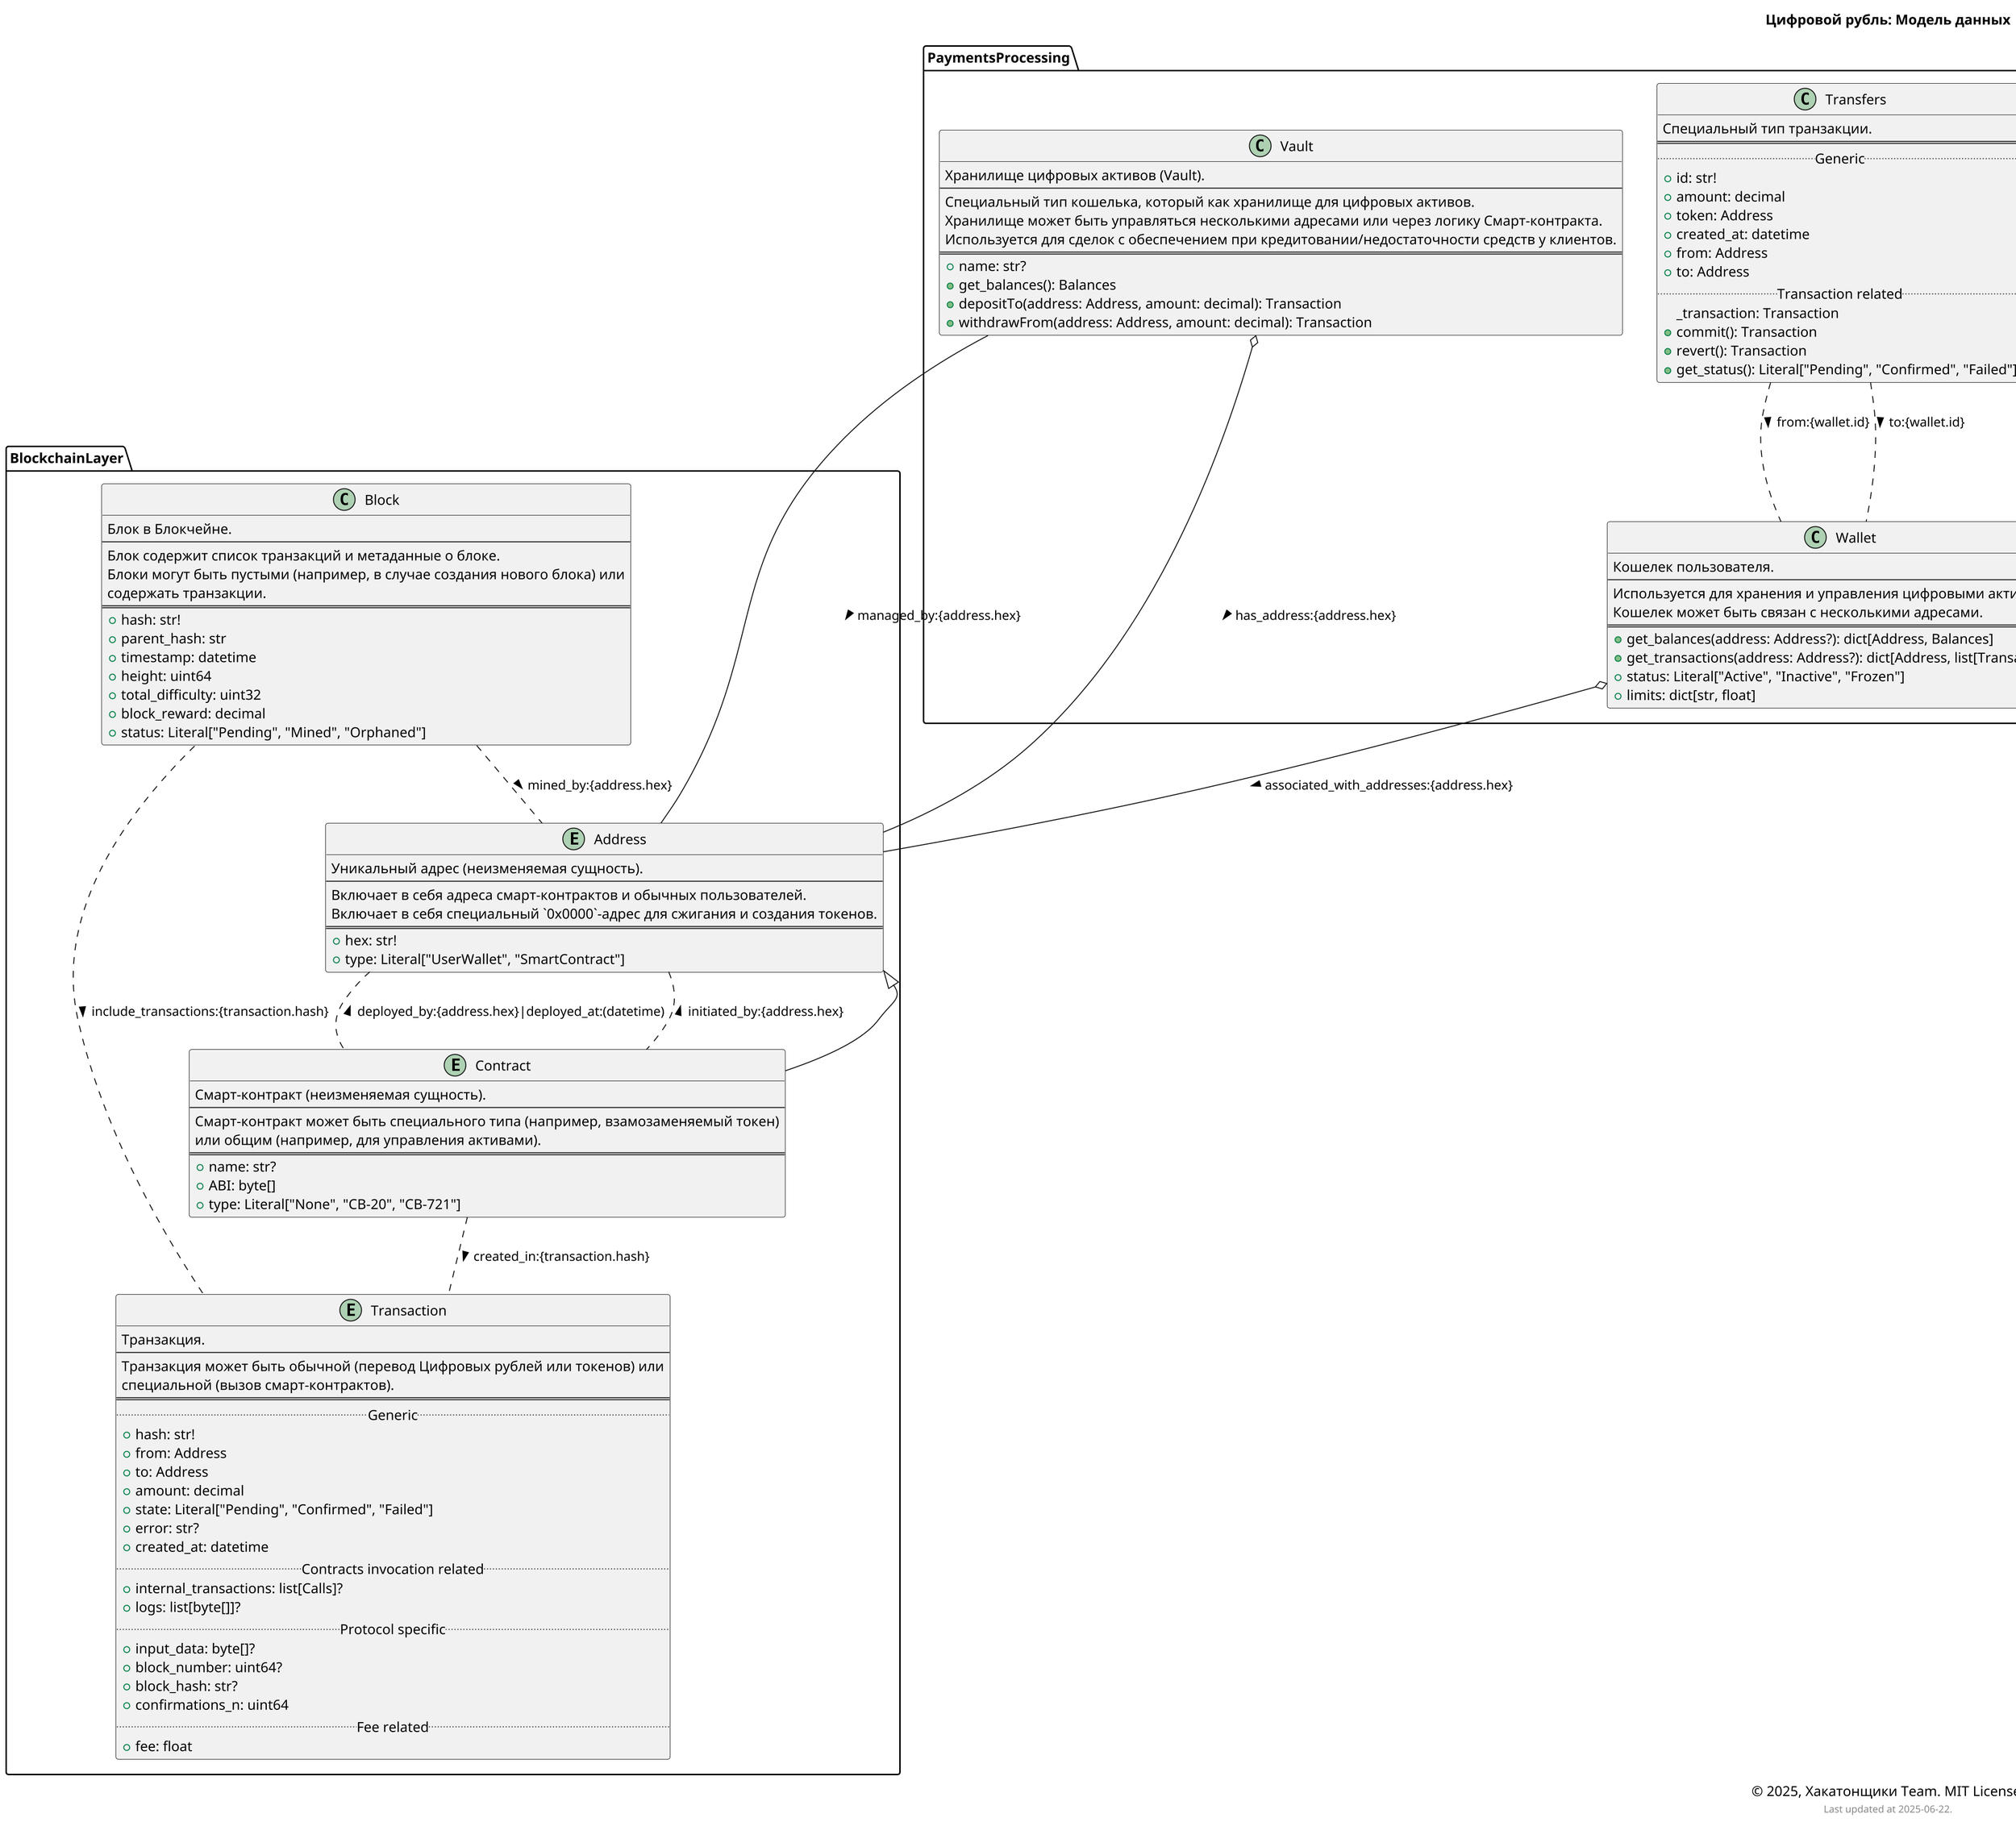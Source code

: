@startuml
title "Цифровой рубль: Модель данных"
caption © 2025, Хакатонщики Team. MIT License.
footer Last updated at 2025-06-22.
scale 2

namespace BlockchainLayer {

    entity Address {
        Уникальный адрес (неизменяемая сущность).
        --
        Включает в себя адреса смарт-контрактов и обычных пользователей.
        Включает в себя специальный `0x0000`-адрес для сжигания и создания токенов.
        ==
        +hex: str!
        +type: Literal["UserWallet", "SmartContract"]
    }

    entity Transaction {
        Транзакция.
        --
        Транзакция может быть обычной (перевод Цифровых рублей или токенов) или 
        специальной (вызов смарт-контрактов).
        ==
        .. Generic ..
        +hash: str!
        +from: Address
        +to: Address
        +amount: decimal
        +state: Literal["Pending", "Confirmed", "Failed"]
        +error: str?
        +created_at: datetime
        .. Contracts invocation related ..
        +internal_transactions: list[Calls]?
        +logs: list[byte[]]?
        .. Protocol specific ..
        +input_data: byte[]?
        +block_number: uint64?
        +block_hash: str?
        +confirmations_n: uint64
        .. Fee related ..
        +fee: float
    }


    entity Contract {
        Смарт-контракт (неизменяемая сущность).
        --
        Смарт-контракт может быть специального типа (например, взамозаменяемый токен) 
        или общим (например, для управления активами).
        ==
        +name: str?
        +ABI: byte[]
        +type: Literal["None", "CB-20", "CB-721"]
    }
    Address <|-- Contract
    Address .. Contract : < deployed_by:{address.hex}|deployed_at:(datetime)
    Address .. Contract : < initiated_by:{address.hex}
    Contract .. Transaction : > created_in:{transaction.hash}


    class Block {
        Блок в Блокчейне.
        --
        Блок содержит список транзакций и метаданные о блоке.
        Блоки могут быть пустыми (например, в случае создания нового блока) или
        содержать транзакции.
        ==
        +hash: str!
        +parent_hash: str
        +timestamp: datetime
        +height: uint64
        +total_difficulty: uint32
        +block_reward: decimal
        +status: Literal["Pending", "Mined", "Orphaned"]
    }
    Block .. Transaction : > include_transactions:{transaction.hash}
    Block .. Address : > mined_by:{address.hex}
}


namespace PaymentsProcessing {
    entity Balances {
        Баланс.
        --
        Баланс может быть в разных токенах.
        ==
        -_balances: dict[Address, decimal]
    }

    class Wallet {
        Кошелек пользователя.
        --
        Используется для хранения и управления цифровыми активами.
        Кошелек может быть связан с несколькими адресами.
        ==
        +get_balances(address: Address?): dict[Address, Balances]
        +get_transactions(address: Address?): dict[Address, list[Transaction][]
        +status: Literal["Active", "Inactive", "Frozen"]
        +limits: dict[str, float]
    }
    Wallet o-- Address : > associated_with_addresses:{address.hex}


    class Vault {
        Хранилище цифровых активов (Vault).
        --
        Специальный тип кошелька, который как хранилище для цифровых активов.
        Хранилище может быть управляться несколькими адресами или через логику Смарт-контракта.
        Используется для сделок с обеспечением при кредитовании/недостаточности средств у клиентов.
        ==
        +name: str?
        +get_balances(): Balances
        +depositTo(address: Address, amount: decimal): Transaction
        +withdrawFrom(address: Address, amount: decimal): Transaction
    }
    Vault o-- Address : > has_address:{address.hex}
    Vault -- Address : > managed_by:{address.hex}


    class Transfers {
        Специальный тип транзакции.
        ==
        .. Generic ..
        +id: str!
        +amount: decimal
        +token: Address
        +created_at: datetime
        +from: Address
        +to: Address
        .. Transaction related ..
        _transaction: Transaction
        +commit(): Transaction
        +revert(): Transaction
        +get_status(): Literal["Pending", "Confirmed", "Failed"]
    }
    Transfers .. Wallet : > from:{wallet.id}
    Transfers .. Wallet : > to:{wallet.id}
}


namespace Accounting {

    abstract class Account {
        Digital Account entity
        ==
        +id: str!
        +wallets: list[Wallet]
    }
    Account o-- Wallet : > has_wallets:{wallet.hex}

    class FAccount {
        Fiat Account entity
        --
        Contains:
        - list of classic Bank accounts
        - mapping the issuer Banks to their corresponding Digital twin

        TODO: Move to interoperability layer
        ==
        +frozen(amount: decimal): Transaction
        +unfrozen(amount: decimal): Transaction
        +transferToWallet(wallet: Wallet, amount: decimal): Transaction
    }
    
    class BusinessAccount {
        Business Account entity
        --
        TODO: add additional fields from CB docs
        ==
    }
    Account <|-- BusinessAccount

    class PrivatePersonAccount {
        Private Person Account entity
        --
        TODO: add additional fields from CB docs
        ==
    }
    Account <|-- PrivatePersonAccount
}


namespace DigitalRubble {
    class DigitalRubbleSmartContract {
        Digital Rubble Smart Contract entity
        ==
        .. Transfers ..
        +transfer(from: Address, to: Address, amount: decimal): Transaction
        .. Swap and Exchange ..
        +mint(to: Address, amount: decimal): Transaction
        +burn(from: Address, amount: decimal): Transaction
        .. Fraud and Collateral purposes ..
        +frozen(address: Address, amount: decimal?): Transaction
        +unfrozen(address: Address, amount: decimal?): Transaction
    }

    class Справочники {
        Справочник entity
        --
        -blocked_accounts: list[Account]
        -frozen_wallets: list[Wallet]
        -СУПлЦ_лист: list[str]
}


@enduml
